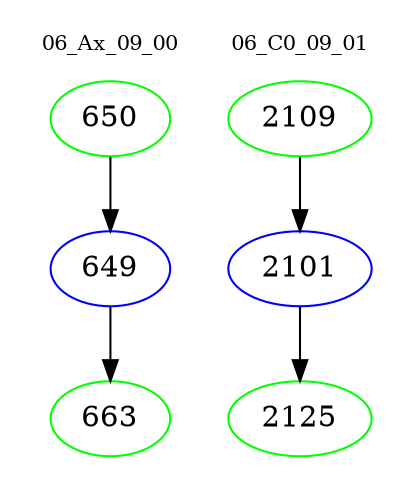 digraph{
subgraph cluster_0 {
color = white
label = "06_Ax_09_00";
fontsize=10;
T0_650 [label="650", color="green"]
T0_650 -> T0_649 [color="black"]
T0_649 [label="649", color="blue"]
T0_649 -> T0_663 [color="black"]
T0_663 [label="663", color="green"]
}
subgraph cluster_1 {
color = white
label = "06_C0_09_01";
fontsize=10;
T1_2109 [label="2109", color="green"]
T1_2109 -> T1_2101 [color="black"]
T1_2101 [label="2101", color="blue"]
T1_2101 -> T1_2125 [color="black"]
T1_2125 [label="2125", color="green"]
}
}
